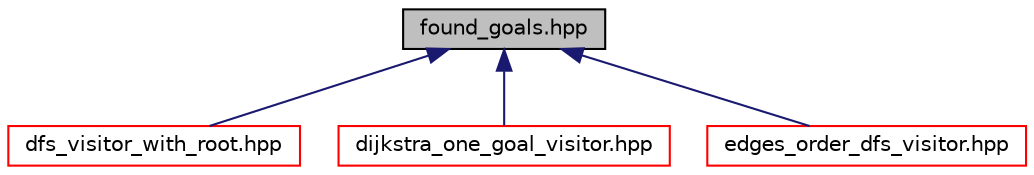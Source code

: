 digraph "found_goals.hpp"
{
 // LATEX_PDF_SIZE
  edge [fontname="Helvetica",fontsize="10",labelfontname="Helvetica",labelfontsize="10"];
  node [fontname="Helvetica",fontsize="10",shape=record];
  Node1 [label="found_goals.hpp",height=0.2,width=0.4,color="black", fillcolor="grey75", style="filled", fontcolor="black",tooltip=" "];
  Node1 -> Node2 [dir="back",color="midnightblue",fontsize="10",style="solid",fontname="Helvetica"];
  Node2 [label="dfs_visitor_with_root.hpp",height=0.2,width=0.4,color="red", fillcolor="white", style="filled",URL="$dfs__visitor__with__root_8hpp.html",tooltip=" "];
  Node1 -> Node8 [dir="back",color="midnightblue",fontsize="10",style="solid",fontname="Helvetica"];
  Node8 [label="dijkstra_one_goal_visitor.hpp",height=0.2,width=0.4,color="red", fillcolor="white", style="filled",URL="$dijkstra__one__goal__visitor_8hpp.html",tooltip=" "];
  Node1 -> Node24 [dir="back",color="midnightblue",fontsize="10",style="solid",fontname="Helvetica"];
  Node24 [label="edges_order_dfs_visitor.hpp",height=0.2,width=0.4,color="red", fillcolor="white", style="filled",URL="$edges__order__dfs__visitor_8hpp.html",tooltip=" "];
}
